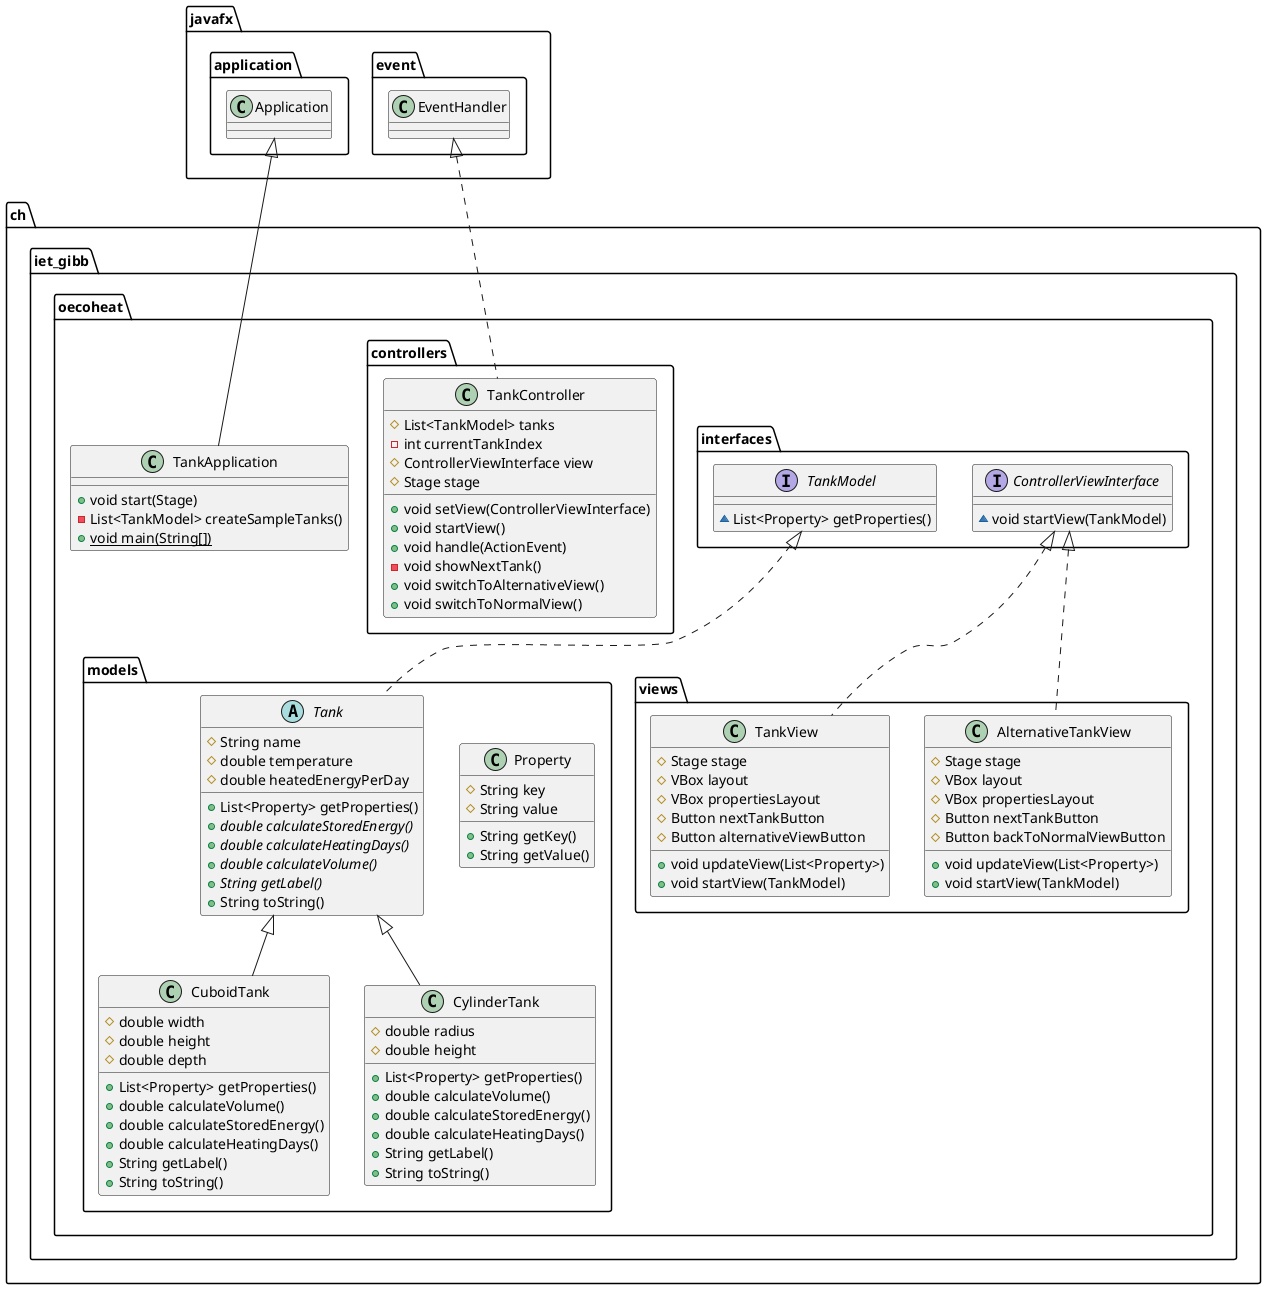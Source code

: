 @startuml
interface ch.iet_gibb.oecoheat.interfaces.TankModel {
~ List<Property> getProperties()
}

class ch.iet_gibb.oecoheat.models.Property {
# String key
# String value
+ String getKey()
+ String getValue()
}


class ch.iet_gibb.oecoheat.models.CuboidTank {
# double width
# double height
# double depth
+ List<Property> getProperties()
+ double calculateVolume()
+ double calculateStoredEnergy()
+ double calculateHeatingDays()
+ String getLabel()
+ String toString()
}


class ch.iet_gibb.oecoheat.models.CylinderTank {
# double radius
# double height
+ List<Property> getProperties()
+ double calculateVolume()
+ double calculateStoredEnergy()
+ double calculateHeatingDays()
+ String getLabel()
+ String toString()
}


abstract class ch.iet_gibb.oecoheat.models.Tank {
# String name
# double temperature
# double heatedEnergyPerDay
+ List<Property> getProperties()
+ {abstract}double calculateStoredEnergy()
+ {abstract}double calculateHeatingDays()
+ {abstract}double calculateVolume()
+ {abstract}String getLabel()
+ String toString()
}


class ch.iet_gibb.oecoheat.TankApplication {
+ void start(Stage)
- List<TankModel> createSampleTanks()
+ {static} void main(String[])
}

class ch.iet_gibb.oecoheat.controllers.TankController {
# List<TankModel> tanks
- int currentTankIndex
# ControllerViewInterface view
# Stage stage
+ void setView(ControllerViewInterface)
+ void startView()
+ void handle(ActionEvent)
- void showNextTank()
+ void switchToAlternativeView()
+ void switchToNormalView()
}


class ch.iet_gibb.oecoheat.views.AlternativeTankView {
# Stage stage
# VBox layout
# VBox propertiesLayout
# Button nextTankButton
# Button backToNormalViewButton
+ void updateView(List<Property>)
+ void startView(TankModel)
}


class ch.iet_gibb.oecoheat.views.TankView {
# Stage stage
# VBox layout
# VBox propertiesLayout
# Button nextTankButton
# Button alternativeViewButton
+ void updateView(List<Property>)
+ void startView(TankModel)
}


interface ch.iet_gibb.oecoheat.interfaces.ControllerViewInterface {
~ void startView(TankModel)
}



ch.iet_gibb.oecoheat.models.Tank <|-- ch.iet_gibb.oecoheat.models.CuboidTank
ch.iet_gibb.oecoheat.models.Tank <|-- ch.iet_gibb.oecoheat.models.CylinderTank
ch.iet_gibb.oecoheat.interfaces.TankModel <|.. ch.iet_gibb.oecoheat.models.Tank
javafx.application.Application <|-- ch.iet_gibb.oecoheat.TankApplication
javafx.event.EventHandler <|.. ch.iet_gibb.oecoheat.controllers.TankController
ch.iet_gibb.oecoheat.interfaces.ControllerViewInterface <|.. ch.iet_gibb.oecoheat.views.AlternativeTankView
ch.iet_gibb.oecoheat.interfaces.ControllerViewInterface <|.. ch.iet_gibb.oecoheat.views.TankView
@enduml